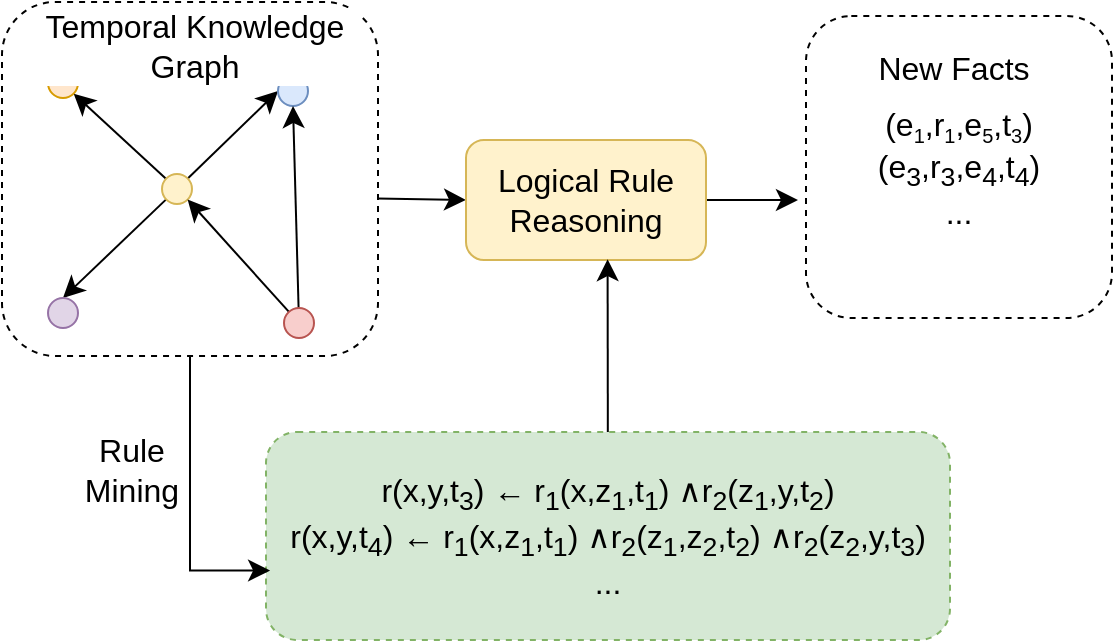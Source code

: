 <mxfile version="25.0.3">
  <diagram name="第 1 页" id="9H55Qvi0WNh1IqDSo3F6">
    <mxGraphModel dx="761" dy="511" grid="0" gridSize="10" guides="1" tooltips="1" connect="1" arrows="1" fold="1" page="0" pageScale="1" pageWidth="827" pageHeight="1169" math="0" shadow="0">
      <root>
        <mxCell id="0" />
        <mxCell id="1" parent="0" />
        <mxCell id="3tsn6FO70dDX8x1wXWFU-22" style="edgeStyle=none;curved=1;rounded=0;orthogonalLoop=1;jettySize=auto;html=1;entryX=0;entryY=0.5;entryDx=0;entryDy=0;fontSize=12;startSize=8;endSize=8;exitX=0.998;exitY=0.555;exitDx=0;exitDy=0;exitPerimeter=0;" edge="1" parent="1" source="3tsn6FO70dDX8x1wXWFU-6" target="3tsn6FO70dDX8x1wXWFU-9">
          <mxGeometry relative="1" as="geometry" />
        </mxCell>
        <mxCell id="3tsn6FO70dDX8x1wXWFU-6" value="" style="rounded=1;whiteSpace=wrap;html=1;dashed=1;" vertex="1" parent="1">
          <mxGeometry x="3" y="8" width="188" height="177" as="geometry" />
        </mxCell>
        <mxCell id="3tsn6FO70dDX8x1wXWFU-12" style="edgeStyle=none;curved=1;rounded=0;orthogonalLoop=1;jettySize=auto;html=1;fontSize=12;startSize=8;endSize=8;entryX=1;entryY=1;entryDx=0;entryDy=0;" edge="1" parent="1" source="3tsn6FO70dDX8x1wXWFU-1" target="3tsn6FO70dDX8x1wXWFU-3">
          <mxGeometry relative="1" as="geometry" />
        </mxCell>
        <mxCell id="3tsn6FO70dDX8x1wXWFU-13" style="edgeStyle=none;curved=1;rounded=0;orthogonalLoop=1;jettySize=auto;html=1;entryX=0.5;entryY=0;entryDx=0;entryDy=0;fontSize=12;startSize=8;endSize=8;" edge="1" parent="1" source="3tsn6FO70dDX8x1wXWFU-1" target="3tsn6FO70dDX8x1wXWFU-2">
          <mxGeometry relative="1" as="geometry" />
        </mxCell>
        <mxCell id="3tsn6FO70dDX8x1wXWFU-15" style="edgeStyle=none;curved=1;rounded=0;orthogonalLoop=1;jettySize=auto;html=1;entryX=0;entryY=0.5;entryDx=0;entryDy=0;fontSize=12;startSize=8;endSize=8;" edge="1" parent="1" source="3tsn6FO70dDX8x1wXWFU-1" target="3tsn6FO70dDX8x1wXWFU-4">
          <mxGeometry relative="1" as="geometry" />
        </mxCell>
        <mxCell id="3tsn6FO70dDX8x1wXWFU-1" value="" style="ellipse;whiteSpace=wrap;html=1;aspect=fixed;fillColor=#fff2cc;strokeColor=#d6b656;" vertex="1" parent="1">
          <mxGeometry x="83" y="94" width="15" height="15" as="geometry" />
        </mxCell>
        <mxCell id="3tsn6FO70dDX8x1wXWFU-2" value="" style="ellipse;whiteSpace=wrap;html=1;aspect=fixed;fillColor=#e1d5e7;strokeColor=#9673a6;" vertex="1" parent="1">
          <mxGeometry x="26" y="156" width="15" height="15" as="geometry" />
        </mxCell>
        <mxCell id="3tsn6FO70dDX8x1wXWFU-3" value="" style="ellipse;whiteSpace=wrap;html=1;aspect=fixed;fillColor=#ffe6cc;strokeColor=#d79b00;" vertex="1" parent="1">
          <mxGeometry x="26" y="41" width="15" height="15" as="geometry" />
        </mxCell>
        <mxCell id="3tsn6FO70dDX8x1wXWFU-4" value="" style="ellipse;whiteSpace=wrap;html=1;aspect=fixed;fillColor=#dae8fc;strokeColor=#6c8ebf;" vertex="1" parent="1">
          <mxGeometry x="141" y="45" width="15" height="15" as="geometry" />
        </mxCell>
        <mxCell id="3tsn6FO70dDX8x1wXWFU-14" style="edgeStyle=none;curved=1;rounded=0;orthogonalLoop=1;jettySize=auto;html=1;entryX=0.5;entryY=1;entryDx=0;entryDy=0;fontSize=12;startSize=8;endSize=8;" edge="1" parent="1" source="3tsn6FO70dDX8x1wXWFU-5" target="3tsn6FO70dDX8x1wXWFU-4">
          <mxGeometry relative="1" as="geometry" />
        </mxCell>
        <mxCell id="3tsn6FO70dDX8x1wXWFU-25" style="edgeStyle=none;curved=1;rounded=0;orthogonalLoop=1;jettySize=auto;html=1;entryX=1;entryY=1;entryDx=0;entryDy=0;fontSize=12;startSize=8;endSize=8;" edge="1" parent="1" source="3tsn6FO70dDX8x1wXWFU-5" target="3tsn6FO70dDX8x1wXWFU-1">
          <mxGeometry relative="1" as="geometry" />
        </mxCell>
        <mxCell id="3tsn6FO70dDX8x1wXWFU-5" value="" style="ellipse;whiteSpace=wrap;html=1;aspect=fixed;fillColor=#f8cecc;strokeColor=#b85450;" vertex="1" parent="1">
          <mxGeometry x="144" y="161" width="15" height="15" as="geometry" />
        </mxCell>
        <mxCell id="3tsn6FO70dDX8x1wXWFU-7" value="&lt;span style=&quot;font-size: 16px;&quot;&gt;(e&lt;/span&gt;&lt;sub&gt;1&lt;/sub&gt;&lt;span style=&quot;font-size: 16px;&quot;&gt;,r&lt;/span&gt;&lt;sub&gt;1&lt;/sub&gt;&lt;span style=&quot;font-size: 16px;&quot;&gt;,e&lt;/span&gt;&lt;sub&gt;5&lt;/sub&gt;&lt;span style=&quot;font-size: 16px;&quot;&gt;,t&lt;/span&gt;&lt;sub&gt;3&lt;/sub&gt;&lt;span style=&quot;font-size: 16px;&quot;&gt;)&lt;/span&gt;&lt;div style=&quot;font-size: 16px;&quot;&gt;(e&lt;sub&gt;3&lt;/sub&gt;,r&lt;sub&gt;3&lt;/sub&gt;,e&lt;sub&gt;4&lt;/sub&gt;,t&lt;sub&gt;4&lt;/sub&gt;)&lt;/div&gt;&lt;div style=&quot;font-size: 16px;&quot;&gt;...&lt;/div&gt;" style="rounded=1;whiteSpace=wrap;html=1;dashed=1;" vertex="1" parent="1">
          <mxGeometry x="405" y="15" width="153" height="151" as="geometry" />
        </mxCell>
        <mxCell id="3tsn6FO70dDX8x1wXWFU-8" value="&lt;font style=&quot;font-size: 16px;&quot;&gt;r(x,y,t&lt;sub&gt;3&lt;/sub&gt;)&amp;nbsp;← r&lt;sub&gt;1&lt;/sub&gt;(x,z&lt;sub&gt;1&lt;/sub&gt;,t&lt;sub&gt;1&lt;/sub&gt;)&amp;nbsp;∧r&lt;sub&gt;2&lt;/sub&gt;(z&lt;sub&gt;1&lt;/sub&gt;,y,t&lt;sub&gt;2&lt;/sub&gt;)&lt;/font&gt;&lt;div style=&quot;&quot;&gt;&lt;font style=&quot;font-size: 16px;&quot;&gt;&lt;font style=&quot;&quot;&gt;r(x,y,t&lt;sub&gt;4&lt;/sub&gt;&lt;/font&gt;)&amp;nbsp;← r&lt;sub style=&quot;&quot;&gt;1&lt;/sub&gt;(x,z&lt;sub style=&quot;&quot;&gt;1&lt;/sub&gt;,t&lt;sub style=&quot;&quot;&gt;1&lt;/sub&gt;)&amp;nbsp;∧r&lt;sub style=&quot;&quot;&gt;2&lt;/sub&gt;(z&lt;sub style=&quot;&quot;&gt;1&lt;/sub&gt;,z&lt;sub&gt;2&lt;/sub&gt;,t&lt;sub style=&quot;&quot;&gt;2&lt;/sub&gt;)&amp;nbsp;∧r&lt;sub&gt;2&lt;/sub&gt;(z&lt;sub&gt;2&lt;/sub&gt;,y,t&lt;sub&gt;3&lt;/sub&gt;)&lt;/font&gt;&lt;/div&gt;&lt;div style=&quot;&quot;&gt;&lt;font style=&quot;font-size: 16px;&quot;&gt;...&lt;/font&gt;&lt;/div&gt;" style="rounded=1;whiteSpace=wrap;html=1;dashed=1;fillColor=#d5e8d4;strokeColor=#82b366;" vertex="1" parent="1">
          <mxGeometry x="135" y="223" width="342" height="104" as="geometry" />
        </mxCell>
        <mxCell id="3tsn6FO70dDX8x1wXWFU-23" style="edgeStyle=none;curved=1;rounded=0;orthogonalLoop=1;jettySize=auto;html=1;fontSize=12;startSize=8;endSize=8;" edge="1" parent="1" source="3tsn6FO70dDX8x1wXWFU-9">
          <mxGeometry relative="1" as="geometry">
            <mxPoint x="400.987" y="107" as="targetPoint" />
          </mxGeometry>
        </mxCell>
        <mxCell id="3tsn6FO70dDX8x1wXWFU-9" value="&lt;font&gt;&lt;font style=&quot;font-size: 16px;&quot;&gt;Logical Rule Reasoning&lt;/font&gt;&lt;/font&gt;" style="rounded=1;whiteSpace=wrap;html=1;fillColor=#fff2cc;strokeColor=#d6b656;" vertex="1" parent="1">
          <mxGeometry x="235" y="77" width="120" height="60" as="geometry" />
        </mxCell>
        <mxCell id="3tsn6FO70dDX8x1wXWFU-16" style="edgeStyle=orthogonalEdgeStyle;rounded=0;orthogonalLoop=1;jettySize=auto;html=1;entryX=0.006;entryY=0.666;entryDx=0;entryDy=0;entryPerimeter=0;fontSize=12;startSize=8;endSize=8;" edge="1" parent="1" source="3tsn6FO70dDX8x1wXWFU-6" target="3tsn6FO70dDX8x1wXWFU-8">
          <mxGeometry relative="1" as="geometry">
            <Array as="points">
              <mxPoint x="97" y="292" />
            </Array>
          </mxGeometry>
        </mxCell>
        <mxCell id="3tsn6FO70dDX8x1wXWFU-17" value="New Facts&lt;font style=&quot;display: none !important;&quot; class=&quot;transmart-tgt-font-container&quot;&gt;新型f&lt;/font&gt;" style="text;html=1;align=center;verticalAlign=middle;whiteSpace=wrap;rounded=0;fontSize=16;" vertex="1" parent="1">
          <mxGeometry x="418" y="26" width="122" height="30" as="geometry" />
        </mxCell>
        <mxCell id="3tsn6FO70dDX8x1wXWFU-21" style="edgeStyle=none;curved=1;rounded=0;orthogonalLoop=1;jettySize=auto;html=1;entryX=0.59;entryY=0.993;entryDx=0;entryDy=0;entryPerimeter=0;fontSize=12;startSize=8;endSize=8;" edge="1" parent="1" source="3tsn6FO70dDX8x1wXWFU-8" target="3tsn6FO70dDX8x1wXWFU-9">
          <mxGeometry relative="1" as="geometry" />
        </mxCell>
        <mxCell id="3tsn6FO70dDX8x1wXWFU-26" value="Rule&lt;div&gt;Mining&lt;/div&gt;" style="text;html=1;align=center;verticalAlign=middle;whiteSpace=wrap;rounded=0;fontSize=16;" vertex="1" parent="1">
          <mxGeometry x="38" y="227" width="60" height="30" as="geometry" />
        </mxCell>
        <mxCell id="3tsn6FO70dDX8x1wXWFU-27" value="&lt;font style=&quot;font-size: 16px;&quot;&gt;Temporal Knowledge Graph&lt;/font&gt;" style="text;html=1;align=center;verticalAlign=middle;whiteSpace=wrap;rounded=0;fontFamily=Helvetica;fontSize=11;fontColor=default;labelBackgroundColor=default;" vertex="1" parent="1">
          <mxGeometry x="15" y="15" width="169" height="30" as="geometry" />
        </mxCell>
      </root>
    </mxGraphModel>
  </diagram>
</mxfile>
